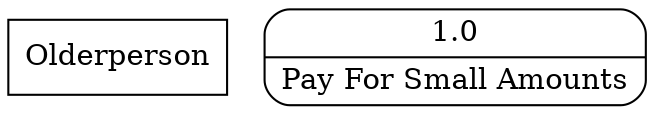 digraph dfd2{ 
node[shape=record]
200 [label="Olderperson" shape=box];
201 [label="{<f0> 1.0|<f1> Pay For Small Amounts }" shape=Mrecord];
}